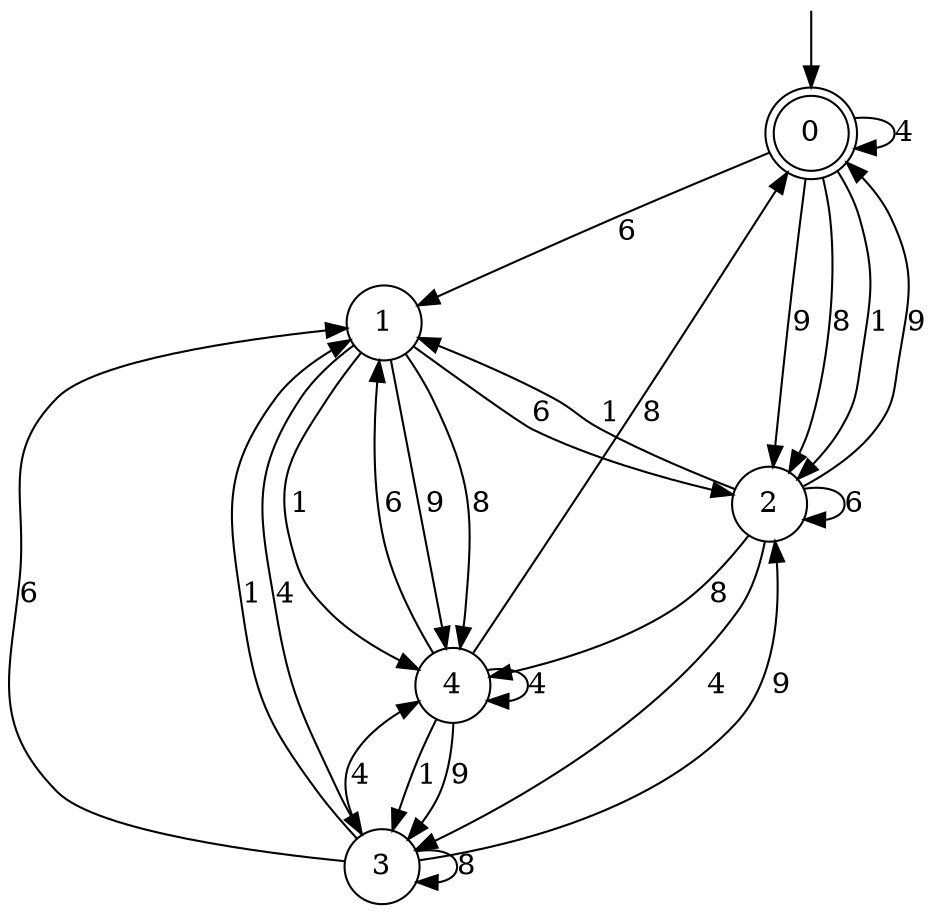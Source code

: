 digraph g {

	s0 [shape="doublecircle" label="0"];
	s1 [shape="circle" label="1"];
	s2 [shape="circle" label="2"];
	s3 [shape="circle" label="3"];
	s4 [shape="circle" label="4"];
	s0 -> s1 [label="6"];
	s0 -> s0 [label="4"];
	s0 -> s2 [label="9"];
	s0 -> s2 [label="8"];
	s0 -> s2 [label="1"];
	s1 -> s2 [label="6"];
	s1 -> s3 [label="4"];
	s1 -> s4 [label="9"];
	s1 -> s4 [label="8"];
	s1 -> s4 [label="1"];
	s2 -> s2 [label="6"];
	s2 -> s3 [label="4"];
	s2 -> s0 [label="9"];
	s2 -> s4 [label="8"];
	s2 -> s1 [label="1"];
	s3 -> s1 [label="6"];
	s3 -> s4 [label="4"];
	s3 -> s2 [label="9"];
	s3 -> s3 [label="8"];
	s3 -> s1 [label="1"];
	s4 -> s1 [label="6"];
	s4 -> s4 [label="4"];
	s4 -> s3 [label="9"];
	s4 -> s0 [label="8"];
	s4 -> s3 [label="1"];

__start0 [label="" shape="none" width="0" height="0"];
__start0 -> s0;

}
